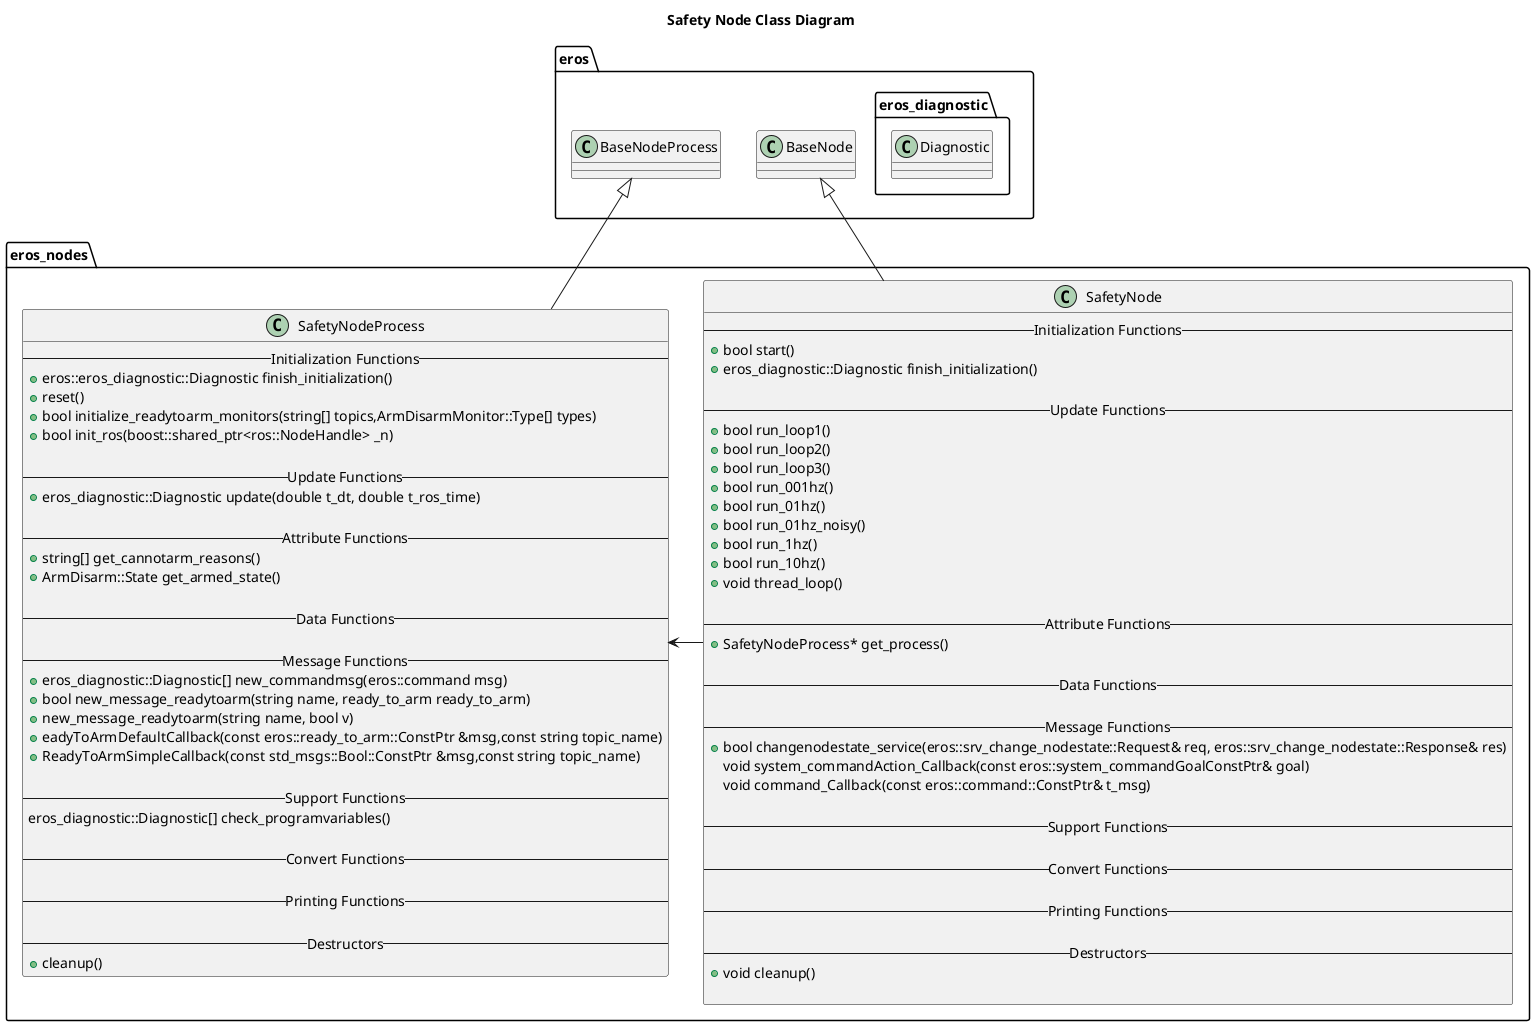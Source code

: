 @startuml
title Safety Node Class Diagram
package eros {
    class BaseNode
    class BaseNodeProcess
    namespace eros_diagnostic {
        class Diagnostic
    }
}
namespace eros_nodes {
    class SafetyNode {
        -- Initialization Functions --
        +bool start()
        +eros_diagnostic::Diagnostic finish_initialization()
        
        -- Update Functions --
        +bool run_loop1()
        +bool run_loop2()
        +bool run_loop3()
        +bool run_001hz()
        +bool run_01hz()
        +bool run_01hz_noisy()
        +bool run_1hz()
        +bool run_10hz()
        +void thread_loop()

        -- Attribute Functions --
        +SafetyNodeProcess* get_process()

        -- Data Functions --

        -- Message Functions --
        +bool changenodestate_service(eros::srv_change_nodestate::Request& req, eros::srv_change_nodestate::Response& res)
        void system_commandAction_Callback(const eros::system_commandGoalConstPtr& goal)
        void command_Callback(const eros::command::ConstPtr& t_msg)

        -- Support Functions --

        -- Convert Functions --
        
        -- Printing Functions --

        -- Destructors --
        +void cleanup()
    
    }
    class SafetyNodeProcess {
        -- Initialization Functions --
        +eros::eros_diagnostic::Diagnostic finish_initialization()
        +reset()
        +bool initialize_readytoarm_monitors(string[] topics,ArmDisarmMonitor::Type[] types)
        +bool init_ros(boost::shared_ptr<ros::NodeHandle> _n)

        -- Update Functions --
        +eros_diagnostic::Diagnostic update(double t_dt, double t_ros_time)

        -- Attribute Functions --
        +string[] get_cannotarm_reasons()
        +ArmDisarm::State get_armed_state()

        -- Data Functions --

        -- Message Functions --
        +eros_diagnostic::Diagnostic[] new_commandmsg(eros::command msg)
        +bool new_message_readytoarm(string name, ready_to_arm ready_to_arm)
        +new_message_readytoarm(string name, bool v)
        +eadyToArmDefaultCallback(const eros::ready_to_arm::ConstPtr &msg,const string topic_name)
        +ReadyToArmSimpleCallback(const std_msgs::Bool::ConstPtr &msg,const string topic_name)

        -- Support Functions --
        eros_diagnostic::Diagnostic[] check_programvariables()

        -- Convert Functions --
        
        -- Printing Functions --

        -- Destructors --
        +cleanup()
    }

    BaseNode <|-- SafetyNode
    BaseNodeProcess <|-- SafetyNodeProcess
    SafetyNode -> SafetyNodeProcess 
}

@enduml